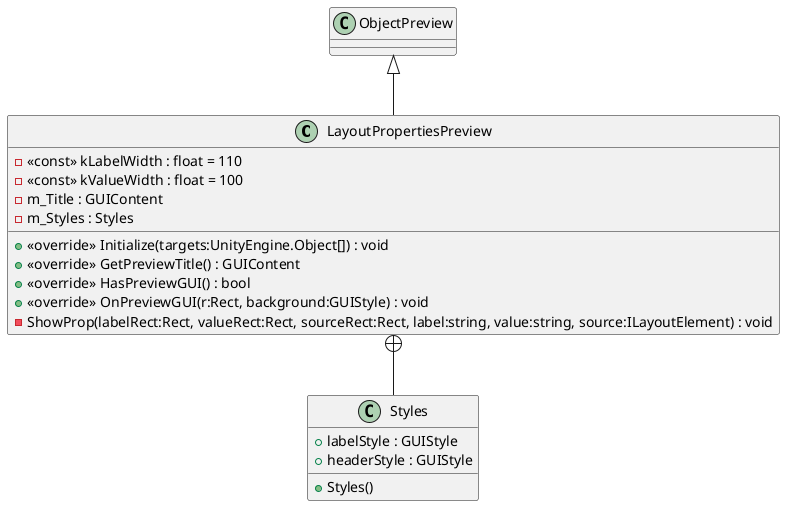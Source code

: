 @startuml
class LayoutPropertiesPreview {
    - <<const>> kLabelWidth : float = 110
    - <<const>> kValueWidth : float = 100
    - m_Title : GUIContent
    - m_Styles : Styles
    + <<override>> Initialize(targets:UnityEngine.Object[]) : void
    + <<override>> GetPreviewTitle() : GUIContent
    + <<override>> HasPreviewGUI() : bool
    + <<override>> OnPreviewGUI(r:Rect, background:GUIStyle) : void
    - ShowProp(labelRect:Rect, valueRect:Rect, sourceRect:Rect, label:string, value:string, source:ILayoutElement) : void
}
class Styles {
    + labelStyle : GUIStyle
    + headerStyle : GUIStyle
    + Styles()
}
ObjectPreview <|-- LayoutPropertiesPreview
LayoutPropertiesPreview +-- Styles
@enduml
